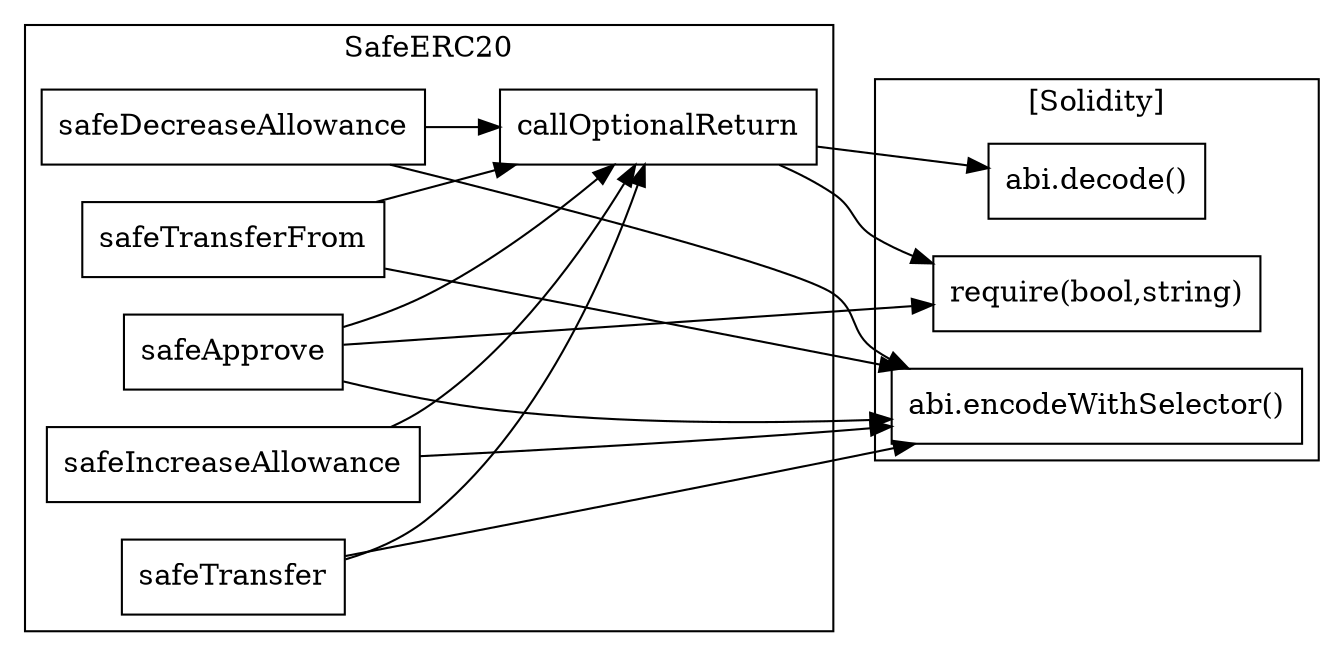 strict digraph {
rankdir="LR"
node [shape=box]
subgraph cluster_1773_SafeERC20 {
label = "SafeERC20"
"1773_safeIncreaseAllowance" [label="safeIncreaseAllowance"]
"1773_safeTransfer" [label="safeTransfer"]
"1773_callOptionalReturn" [label="callOptionalReturn"]
"1773_safeDecreaseAllowance" [label="safeDecreaseAllowance"]
"1773_safeTransferFrom" [label="safeTransferFrom"]
"1773_safeApprove" [label="safeApprove"]
"1773_safeDecreaseAllowance" -> "1773_callOptionalReturn"
"1773_safeApprove" -> "1773_callOptionalReturn"
"1773_safeTransfer" -> "1773_callOptionalReturn"
"1773_safeTransferFrom" -> "1773_callOptionalReturn"
"1773_safeIncreaseAllowance" -> "1773_callOptionalReturn"
}subgraph cluster_solidity {
label = "[Solidity]"
"abi.encodeWithSelector()" 
"abi.decode()" 
"require(bool,string)" 
"1773_safeApprove" -> "abi.encodeWithSelector()"
"1773_safeApprove" -> "require(bool,string)"
"1773_safeDecreaseAllowance" -> "abi.encodeWithSelector()"
"1773_callOptionalReturn" -> "require(bool,string)"
"1773_safeIncreaseAllowance" -> "abi.encodeWithSelector()"
"1773_safeTransfer" -> "abi.encodeWithSelector()"
"1773_safeTransferFrom" -> "abi.encodeWithSelector()"
"1773_callOptionalReturn" -> "abi.decode()"
}
}